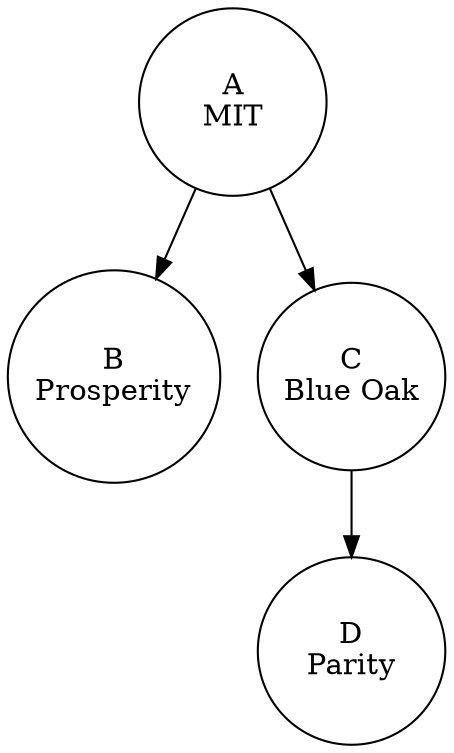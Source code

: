 digraph {
  node [shape=circle,width=1.25];
  A[label="A\nMIT"];
  B[label="B\nProsperity"];
  C[label="C\nBlue Oak"];
  D[label="D\nParity"];
  A -> B, C;
  C -> D;
}

